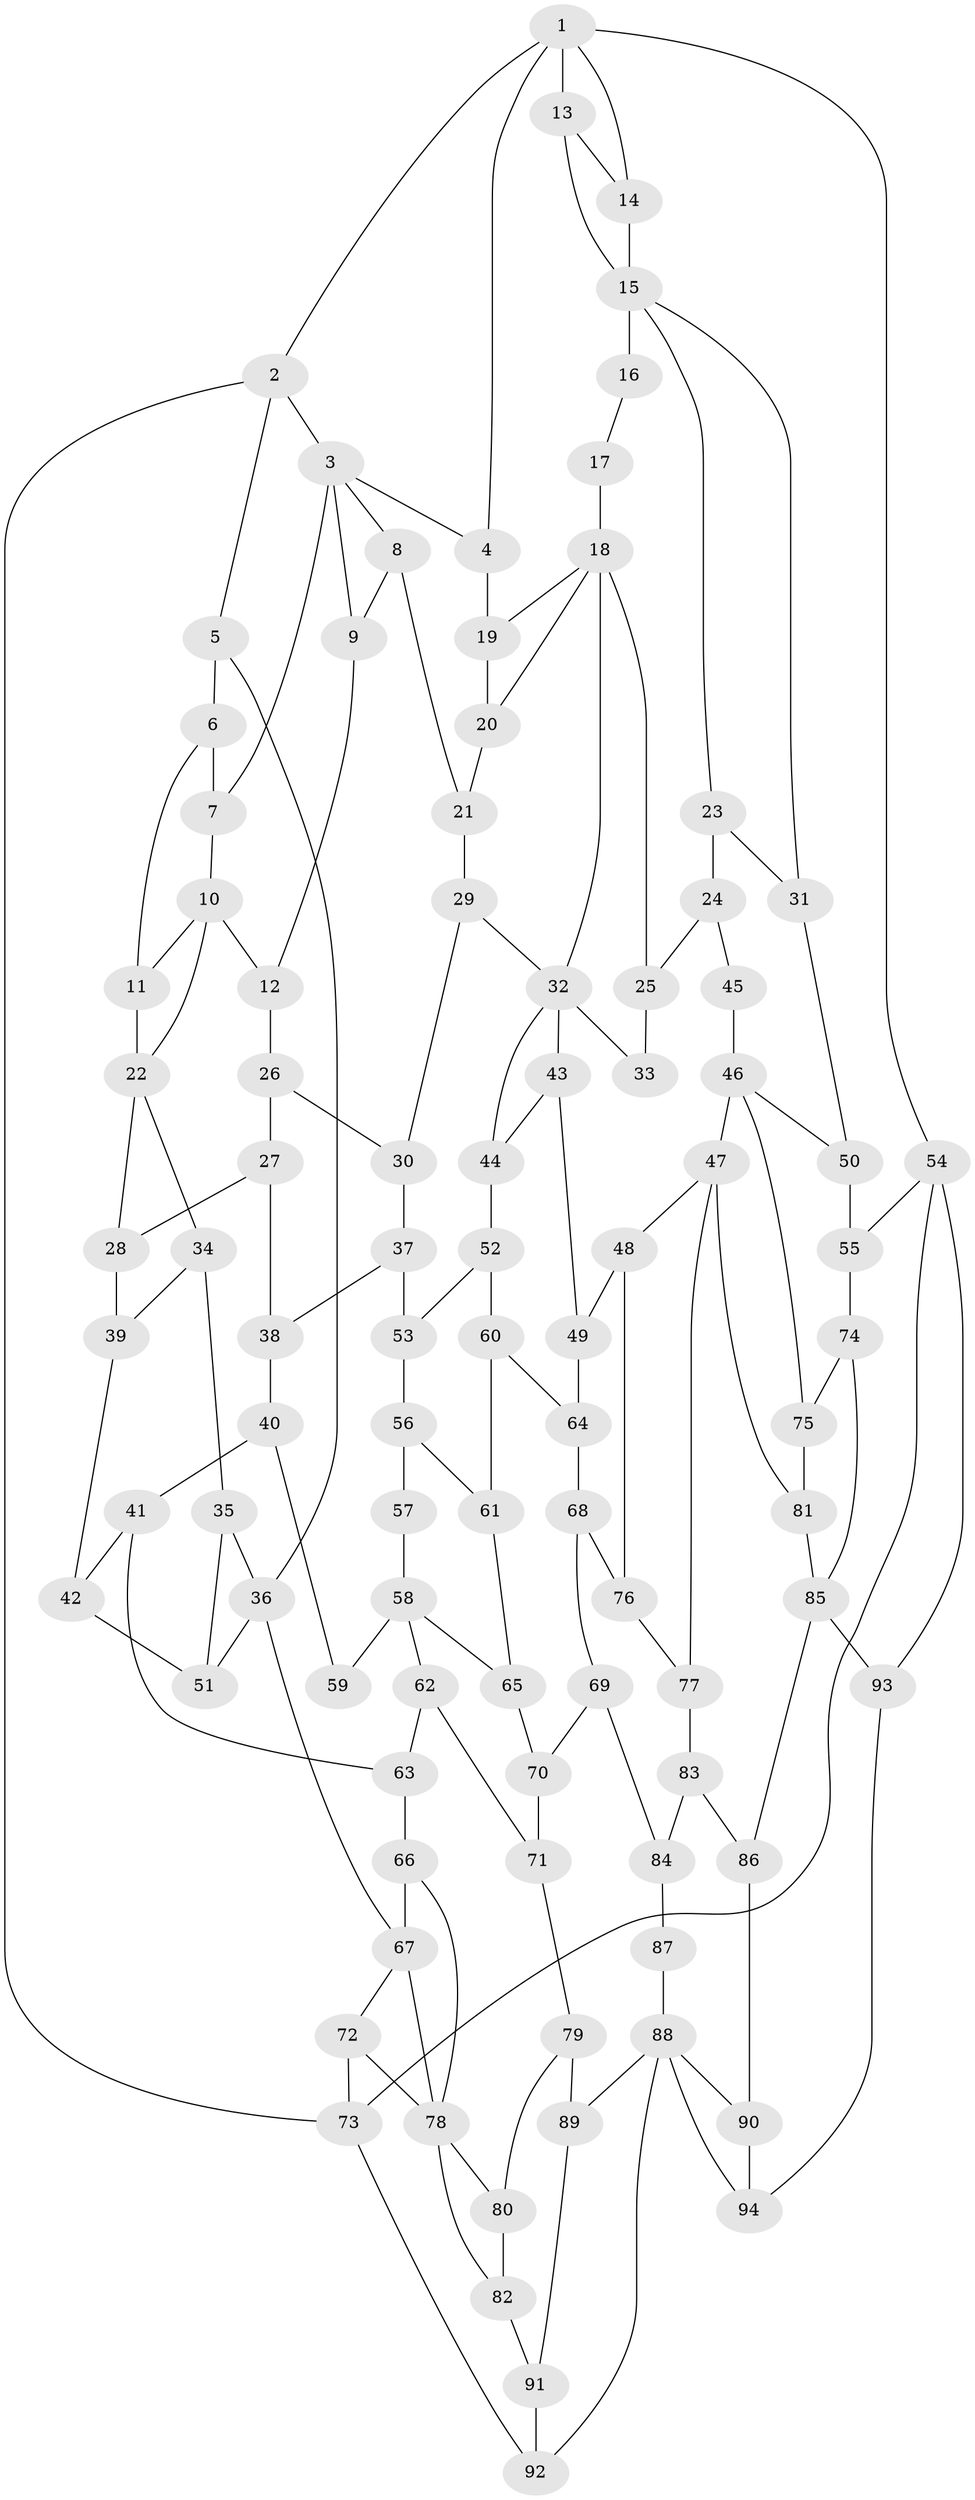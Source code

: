 // original degree distribution, {3: 0.029850746268656716, 6: 0.23880597014925373, 5: 0.5074626865671642, 4: 0.22388059701492538}
// Generated by graph-tools (version 1.1) at 2025/54/03/04/25 22:54:20]
// undirected, 94 vertices, 150 edges
graph export_dot {
  node [color=gray90,style=filled];
  1;
  2;
  3;
  4;
  5;
  6;
  7;
  8;
  9;
  10;
  11;
  12;
  13;
  14;
  15;
  16;
  17;
  18;
  19;
  20;
  21;
  22;
  23;
  24;
  25;
  26;
  27;
  28;
  29;
  30;
  31;
  32;
  33;
  34;
  35;
  36;
  37;
  38;
  39;
  40;
  41;
  42;
  43;
  44;
  45;
  46;
  47;
  48;
  49;
  50;
  51;
  52;
  53;
  54;
  55;
  56;
  57;
  58;
  59;
  60;
  61;
  62;
  63;
  64;
  65;
  66;
  67;
  68;
  69;
  70;
  71;
  72;
  73;
  74;
  75;
  76;
  77;
  78;
  79;
  80;
  81;
  82;
  83;
  84;
  85;
  86;
  87;
  88;
  89;
  90;
  91;
  92;
  93;
  94;
  1 -- 2 [weight=1.0];
  1 -- 4 [weight=1.0];
  1 -- 13 [weight=1.0];
  1 -- 14 [weight=1.0];
  1 -- 54 [weight=1.0];
  2 -- 3 [weight=1.0];
  2 -- 5 [weight=1.0];
  2 -- 73 [weight=1.0];
  3 -- 4 [weight=1.0];
  3 -- 7 [weight=1.0];
  3 -- 8 [weight=1.0];
  3 -- 9 [weight=1.0];
  4 -- 19 [weight=1.0];
  5 -- 6 [weight=1.0];
  5 -- 36 [weight=1.0];
  6 -- 7 [weight=1.0];
  6 -- 11 [weight=1.0];
  7 -- 10 [weight=1.0];
  8 -- 9 [weight=1.0];
  8 -- 21 [weight=1.0];
  9 -- 12 [weight=1.0];
  10 -- 11 [weight=1.0];
  10 -- 12 [weight=1.0];
  10 -- 22 [weight=1.0];
  11 -- 22 [weight=2.0];
  12 -- 26 [weight=1.0];
  13 -- 14 [weight=1.0];
  13 -- 15 [weight=1.0];
  14 -- 15 [weight=1.0];
  15 -- 16 [weight=2.0];
  15 -- 23 [weight=1.0];
  15 -- 31 [weight=1.0];
  16 -- 17 [weight=1.0];
  17 -- 18 [weight=2.0];
  18 -- 19 [weight=1.0];
  18 -- 20 [weight=1.0];
  18 -- 25 [weight=1.0];
  18 -- 32 [weight=1.0];
  19 -- 20 [weight=1.0];
  20 -- 21 [weight=1.0];
  21 -- 29 [weight=1.0];
  22 -- 28 [weight=1.0];
  22 -- 34 [weight=1.0];
  23 -- 24 [weight=1.0];
  23 -- 31 [weight=1.0];
  24 -- 25 [weight=1.0];
  24 -- 45 [weight=1.0];
  25 -- 33 [weight=1.0];
  26 -- 27 [weight=1.0];
  26 -- 30 [weight=1.0];
  27 -- 28 [weight=1.0];
  27 -- 38 [weight=1.0];
  28 -- 39 [weight=1.0];
  29 -- 30 [weight=1.0];
  29 -- 32 [weight=1.0];
  30 -- 37 [weight=1.0];
  31 -- 50 [weight=1.0];
  32 -- 33 [weight=2.0];
  32 -- 43 [weight=1.0];
  32 -- 44 [weight=1.0];
  34 -- 35 [weight=1.0];
  34 -- 39 [weight=1.0];
  35 -- 36 [weight=1.0];
  35 -- 51 [weight=1.0];
  36 -- 51 [weight=1.0];
  36 -- 67 [weight=2.0];
  37 -- 38 [weight=1.0];
  37 -- 53 [weight=1.0];
  38 -- 40 [weight=1.0];
  39 -- 42 [weight=1.0];
  40 -- 41 [weight=1.0];
  40 -- 59 [weight=1.0];
  41 -- 42 [weight=1.0];
  41 -- 63 [weight=1.0];
  42 -- 51 [weight=1.0];
  43 -- 44 [weight=1.0];
  43 -- 49 [weight=1.0];
  44 -- 52 [weight=1.0];
  45 -- 46 [weight=2.0];
  46 -- 47 [weight=2.0];
  46 -- 50 [weight=1.0];
  46 -- 75 [weight=1.0];
  47 -- 48 [weight=1.0];
  47 -- 77 [weight=1.0];
  47 -- 81 [weight=1.0];
  48 -- 49 [weight=1.0];
  48 -- 76 [weight=1.0];
  49 -- 64 [weight=1.0];
  50 -- 55 [weight=1.0];
  52 -- 53 [weight=1.0];
  52 -- 60 [weight=1.0];
  53 -- 56 [weight=1.0];
  54 -- 55 [weight=1.0];
  54 -- 73 [weight=1.0];
  54 -- 93 [weight=1.0];
  55 -- 74 [weight=1.0];
  56 -- 57 [weight=1.0];
  56 -- 61 [weight=1.0];
  57 -- 58 [weight=2.0];
  58 -- 59 [weight=2.0];
  58 -- 62 [weight=1.0];
  58 -- 65 [weight=1.0];
  60 -- 61 [weight=1.0];
  60 -- 64 [weight=1.0];
  61 -- 65 [weight=1.0];
  62 -- 63 [weight=1.0];
  62 -- 71 [weight=1.0];
  63 -- 66 [weight=1.0];
  64 -- 68 [weight=1.0];
  65 -- 70 [weight=1.0];
  66 -- 67 [weight=1.0];
  66 -- 78 [weight=1.0];
  67 -- 72 [weight=1.0];
  67 -- 78 [weight=2.0];
  68 -- 69 [weight=1.0];
  68 -- 76 [weight=1.0];
  69 -- 70 [weight=1.0];
  69 -- 84 [weight=1.0];
  70 -- 71 [weight=1.0];
  71 -- 79 [weight=1.0];
  72 -- 73 [weight=1.0];
  72 -- 78 [weight=1.0];
  73 -- 92 [weight=1.0];
  74 -- 75 [weight=1.0];
  74 -- 85 [weight=1.0];
  75 -- 81 [weight=1.0];
  76 -- 77 [weight=1.0];
  77 -- 83 [weight=1.0];
  78 -- 80 [weight=1.0];
  78 -- 82 [weight=1.0];
  79 -- 80 [weight=1.0];
  79 -- 89 [weight=1.0];
  80 -- 82 [weight=1.0];
  81 -- 85 [weight=1.0];
  82 -- 91 [weight=1.0];
  83 -- 84 [weight=1.0];
  83 -- 86 [weight=1.0];
  84 -- 87 [weight=1.0];
  85 -- 86 [weight=1.0];
  85 -- 93 [weight=1.0];
  86 -- 90 [weight=1.0];
  87 -- 88 [weight=2.0];
  88 -- 89 [weight=1.0];
  88 -- 90 [weight=1.0];
  88 -- 92 [weight=1.0];
  88 -- 94 [weight=1.0];
  89 -- 91 [weight=1.0];
  90 -- 94 [weight=1.0];
  91 -- 92 [weight=1.0];
  93 -- 94 [weight=1.0];
}
